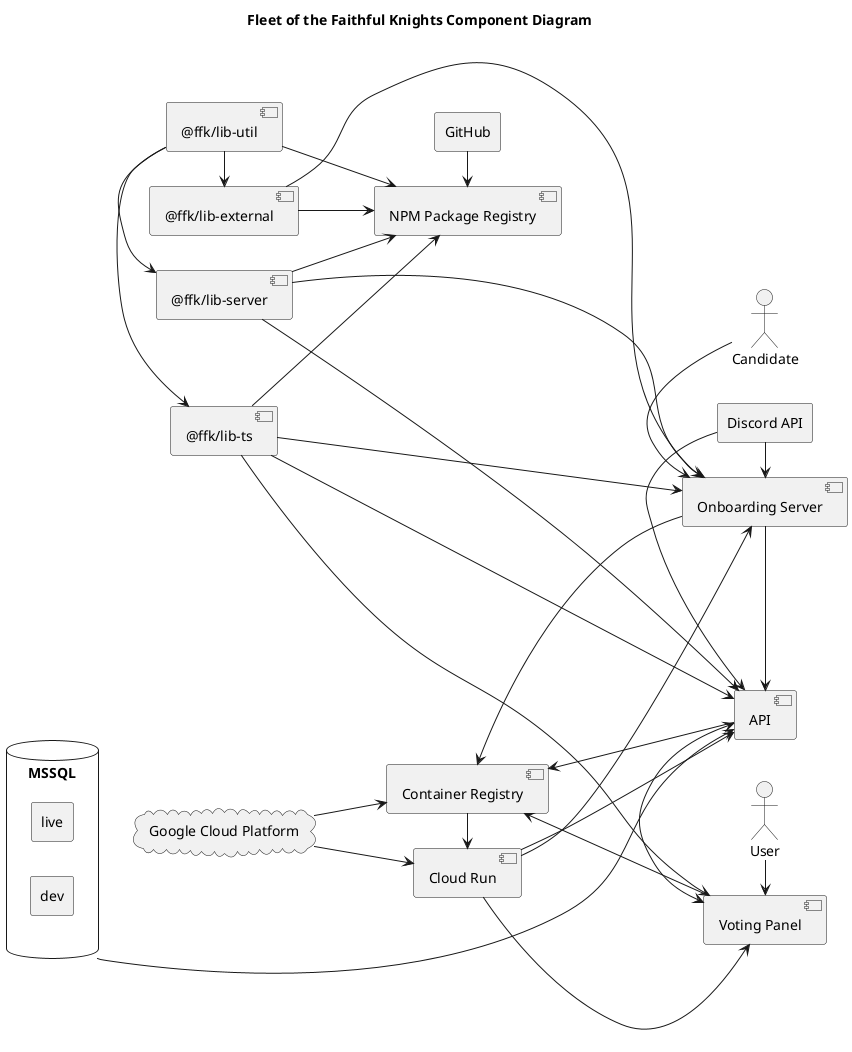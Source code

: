 @startuml
left to right direction

title Fleet of the Faithful Knights Component Diagram

actor User
actor Candidate

cloud "Google Cloud Platform" as GCP
rectangle GitHub
rectangle "Discord API" as Discord
database MSSQL {
    rectangle live
    rectangle dev
}

component "Container Registry" as ContainerRegistry
component "Cloud Run" as CloudRun
component "NPM Package Registry" as NPMRegistry

component "@ffk/lib-ts" as LibTs
component "@ffk/lib-util" as LibUtil
component "@ffk/lib-server" as LibServer
component "@ffk/lib-external" as LibExternal

component API
component "Onboarding Server" as Onboarding
component "Voting Panel" as Panel

GCP --> ContainerRegistry
GCP --> CloudRun
ContainerRegistry -> CloudRun
GitHub -> NPMRegistry

CloudRun ---> API
CloudRun ---> Onboarding
CloudRun -> Panel

MSSQL -----> API

Discord -> API
Discord -> Onboarding

Panel -> ContainerRegistry
Onboarding -> ContainerRegistry
API -> ContainerRegistry

Onboarding -> API
API <-> Panel

LibTs --> NPMRegistry
LibServer --> NPMRegistry
LibExternal --> NPMRegistry
LibUtil --> NPMRegistry

LibUtil -> LibTs
LibUtil -> LibServer
LibUtil -> LibExternal

LibTs ----> Onboarding
LibTs ----> API
LibTs ----> Panel

LibServer ----> API
LibServer ----> Onboarding

LibExternal --> Onboarding

User -> Panel
Candidate -> Onboarding


@enduml